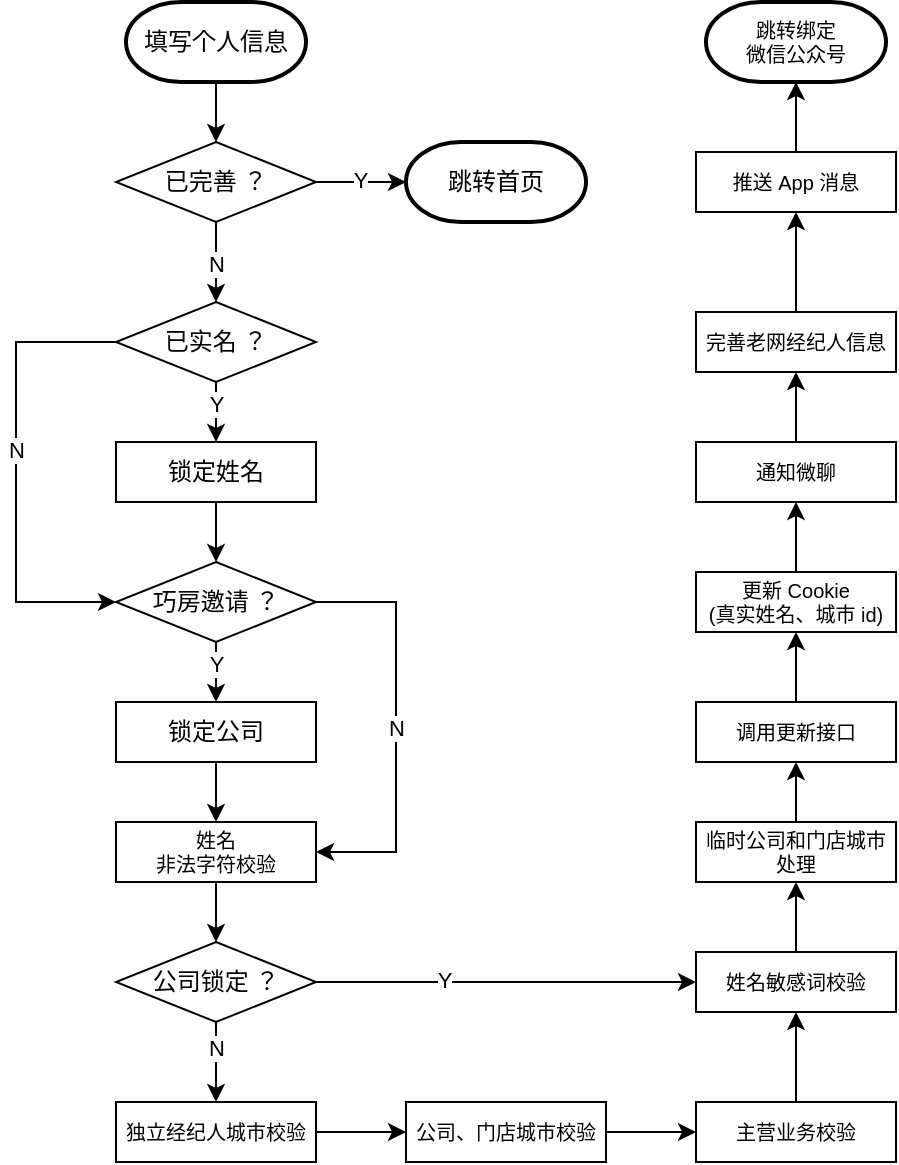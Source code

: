 <mxfile version="21.6.8" type="github">
  <diagram id="C5RBs43oDa-KdzZeNtuy" name="Page-1">
    <mxGraphModel dx="714" dy="593" grid="1" gridSize="10" guides="1" tooltips="1" connect="1" arrows="1" fold="1" page="1" pageScale="1" pageWidth="827" pageHeight="1169" background="#ffffff" math="0" shadow="0">
      <root>
        <mxCell id="WIyWlLk6GJQsqaUBKTNV-0" />
        <mxCell id="WIyWlLk6GJQsqaUBKTNV-1" parent="WIyWlLk6GJQsqaUBKTNV-0" />
        <mxCell id="gJ5oaePKxDbG1I1FtJPv-61" style="edgeStyle=orthogonalEdgeStyle;rounded=0;orthogonalLoop=1;jettySize=auto;html=1;" parent="WIyWlLk6GJQsqaUBKTNV-1" source="gJ5oaePKxDbG1I1FtJPv-0" target="gJ5oaePKxDbG1I1FtJPv-1" edge="1">
          <mxGeometry relative="1" as="geometry" />
        </mxCell>
        <mxCell id="gJ5oaePKxDbG1I1FtJPv-0" value="填写个人信息" style="strokeWidth=2;html=1;shape=mxgraph.flowchart.terminator;whiteSpace=wrap;" parent="WIyWlLk6GJQsqaUBKTNV-1" vertex="1">
          <mxGeometry x="164" y="30" width="90" height="40" as="geometry" />
        </mxCell>
        <mxCell id="gJ5oaePKxDbG1I1FtJPv-4" style="edgeStyle=orthogonalEdgeStyle;rounded=0;orthogonalLoop=1;jettySize=auto;html=1;entryX=0;entryY=0.5;entryDx=0;entryDy=0;entryPerimeter=0;" parent="WIyWlLk6GJQsqaUBKTNV-1" source="gJ5oaePKxDbG1I1FtJPv-1" target="gJ5oaePKxDbG1I1FtJPv-3" edge="1">
          <mxGeometry relative="1" as="geometry" />
        </mxCell>
        <mxCell id="gJ5oaePKxDbG1I1FtJPv-5" value="Y" style="edgeLabel;html=1;align=center;verticalAlign=middle;resizable=0;points=[];" parent="gJ5oaePKxDbG1I1FtJPv-4" vertex="1" connectable="0">
          <mxGeometry x="-0.015" y="1" relative="1" as="geometry">
            <mxPoint as="offset" />
          </mxGeometry>
        </mxCell>
        <mxCell id="gJ5oaePKxDbG1I1FtJPv-12" style="edgeStyle=orthogonalEdgeStyle;rounded=0;orthogonalLoop=1;jettySize=auto;html=1;entryX=0.5;entryY=0;entryDx=0;entryDy=0;" parent="WIyWlLk6GJQsqaUBKTNV-1" source="gJ5oaePKxDbG1I1FtJPv-1" target="gJ5oaePKxDbG1I1FtJPv-11" edge="1">
          <mxGeometry relative="1" as="geometry" />
        </mxCell>
        <mxCell id="gJ5oaePKxDbG1I1FtJPv-13" value="N" style="edgeLabel;html=1;align=center;verticalAlign=middle;resizable=0;points=[];" parent="gJ5oaePKxDbG1I1FtJPv-12" vertex="1" connectable="0">
          <mxGeometry x="-0.521" relative="1" as="geometry">
            <mxPoint y="11" as="offset" />
          </mxGeometry>
        </mxCell>
        <mxCell id="gJ5oaePKxDbG1I1FtJPv-1" value="已完善 ？" style="rhombus;whiteSpace=wrap;html=1;" parent="WIyWlLk6GJQsqaUBKTNV-1" vertex="1">
          <mxGeometry x="159" y="100" width="100" height="40" as="geometry" />
        </mxCell>
        <mxCell id="gJ5oaePKxDbG1I1FtJPv-3" value="跳转首页" style="strokeWidth=2;html=1;shape=mxgraph.flowchart.terminator;whiteSpace=wrap;" parent="WIyWlLk6GJQsqaUBKTNV-1" vertex="1">
          <mxGeometry x="304" y="100" width="90" height="40" as="geometry" />
        </mxCell>
        <mxCell id="gJ5oaePKxDbG1I1FtJPv-15" style="edgeStyle=orthogonalEdgeStyle;rounded=0;orthogonalLoop=1;jettySize=auto;html=1;entryX=0.5;entryY=0;entryDx=0;entryDy=0;" parent="WIyWlLk6GJQsqaUBKTNV-1" source="gJ5oaePKxDbG1I1FtJPv-11" target="gJ5oaePKxDbG1I1FtJPv-14" edge="1">
          <mxGeometry relative="1" as="geometry" />
        </mxCell>
        <mxCell id="gJ5oaePKxDbG1I1FtJPv-16" value="Y" style="edgeLabel;html=1;align=center;verticalAlign=middle;resizable=0;points=[];" parent="gJ5oaePKxDbG1I1FtJPv-15" vertex="1" connectable="0">
          <mxGeometry x="-0.183" y="2" relative="1" as="geometry">
            <mxPoint x="2" y="-9" as="offset" />
          </mxGeometry>
        </mxCell>
        <mxCell id="gJ5oaePKxDbG1I1FtJPv-26" style="edgeStyle=orthogonalEdgeStyle;rounded=0;orthogonalLoop=1;jettySize=auto;html=1;entryX=0;entryY=0.5;entryDx=0;entryDy=0;" parent="WIyWlLk6GJQsqaUBKTNV-1" source="gJ5oaePKxDbG1I1FtJPv-11" target="gJ5oaePKxDbG1I1FtJPv-17" edge="1">
          <mxGeometry relative="1" as="geometry">
            <Array as="points">
              <mxPoint x="109" y="200" />
              <mxPoint x="109" y="330" />
            </Array>
          </mxGeometry>
        </mxCell>
        <mxCell id="gJ5oaePKxDbG1I1FtJPv-27" value="N" style="edgeLabel;html=1;align=center;verticalAlign=middle;resizable=0;points=[];" parent="gJ5oaePKxDbG1I1FtJPv-26" vertex="1" connectable="0">
          <mxGeometry x="-0.095" relative="1" as="geometry">
            <mxPoint as="offset" />
          </mxGeometry>
        </mxCell>
        <mxCell id="gJ5oaePKxDbG1I1FtJPv-11" value="已实名 ？" style="rhombus;whiteSpace=wrap;html=1;" parent="WIyWlLk6GJQsqaUBKTNV-1" vertex="1">
          <mxGeometry x="159" y="180" width="100" height="40" as="geometry" />
        </mxCell>
        <mxCell id="gJ5oaePKxDbG1I1FtJPv-22" style="edgeStyle=orthogonalEdgeStyle;rounded=0;orthogonalLoop=1;jettySize=auto;html=1;entryX=0.5;entryY=0;entryDx=0;entryDy=0;" parent="WIyWlLk6GJQsqaUBKTNV-1" source="gJ5oaePKxDbG1I1FtJPv-14" target="gJ5oaePKxDbG1I1FtJPv-17" edge="1">
          <mxGeometry relative="1" as="geometry" />
        </mxCell>
        <mxCell id="gJ5oaePKxDbG1I1FtJPv-14" value="锁定姓名" style="rounded=0;whiteSpace=wrap;html=1;" parent="WIyWlLk6GJQsqaUBKTNV-1" vertex="1">
          <mxGeometry x="159" y="250" width="100" height="30" as="geometry" />
        </mxCell>
        <mxCell id="gJ5oaePKxDbG1I1FtJPv-24" style="edgeStyle=orthogonalEdgeStyle;rounded=0;orthogonalLoop=1;jettySize=auto;html=1;entryX=0.5;entryY=0;entryDx=0;entryDy=0;" parent="WIyWlLk6GJQsqaUBKTNV-1" source="gJ5oaePKxDbG1I1FtJPv-17" target="gJ5oaePKxDbG1I1FtJPv-23" edge="1">
          <mxGeometry relative="1" as="geometry" />
        </mxCell>
        <mxCell id="gJ5oaePKxDbG1I1FtJPv-25" value="Y" style="edgeLabel;html=1;align=center;verticalAlign=middle;resizable=0;points=[];" parent="gJ5oaePKxDbG1I1FtJPv-24" vertex="1" connectable="0">
          <mxGeometry x="-0.307" y="-1" relative="1" as="geometry">
            <mxPoint x="1" y="-7" as="offset" />
          </mxGeometry>
        </mxCell>
        <mxCell id="gJ5oaePKxDbG1I1FtJPv-33" value="N" style="edgeStyle=orthogonalEdgeStyle;rounded=0;orthogonalLoop=1;jettySize=auto;html=1;entryX=1;entryY=0.5;entryDx=0;entryDy=0;exitX=1;exitY=0.5;exitDx=0;exitDy=0;" parent="WIyWlLk6GJQsqaUBKTNV-1" source="gJ5oaePKxDbG1I1FtJPv-17" target="gJ5oaePKxDbG1I1FtJPv-29" edge="1">
          <mxGeometry relative="1" as="geometry">
            <Array as="points">
              <mxPoint x="299" y="330" />
              <mxPoint x="299" y="455" />
            </Array>
          </mxGeometry>
        </mxCell>
        <mxCell id="gJ5oaePKxDbG1I1FtJPv-17" value="巧房邀请 ？" style="rhombus;whiteSpace=wrap;html=1;" parent="WIyWlLk6GJQsqaUBKTNV-1" vertex="1">
          <mxGeometry x="159" y="310" width="100" height="40" as="geometry" />
        </mxCell>
        <mxCell id="gJ5oaePKxDbG1I1FtJPv-31" style="edgeStyle=orthogonalEdgeStyle;rounded=0;orthogonalLoop=1;jettySize=auto;html=1;entryX=0.5;entryY=0;entryDx=0;entryDy=0;" parent="WIyWlLk6GJQsqaUBKTNV-1" source="gJ5oaePKxDbG1I1FtJPv-23" target="gJ5oaePKxDbG1I1FtJPv-29" edge="1">
          <mxGeometry relative="1" as="geometry" />
        </mxCell>
        <mxCell id="gJ5oaePKxDbG1I1FtJPv-23" value="锁定公司" style="rounded=0;whiteSpace=wrap;html=1;" parent="WIyWlLk6GJQsqaUBKTNV-1" vertex="1">
          <mxGeometry x="159" y="380" width="100" height="30" as="geometry" />
        </mxCell>
        <mxCell id="gJ5oaePKxDbG1I1FtJPv-35" style="edgeStyle=orthogonalEdgeStyle;rounded=0;orthogonalLoop=1;jettySize=auto;html=1;entryX=0.5;entryY=0;entryDx=0;entryDy=0;" parent="WIyWlLk6GJQsqaUBKTNV-1" source="gJ5oaePKxDbG1I1FtJPv-29" target="gJ5oaePKxDbG1I1FtJPv-34" edge="1">
          <mxGeometry relative="1" as="geometry" />
        </mxCell>
        <mxCell id="gJ5oaePKxDbG1I1FtJPv-29" value="姓名&lt;br style=&quot;font-size: 10px;&quot;&gt;非法字符校验" style="rounded=0;whiteSpace=wrap;html=1;fontSize=10;" parent="WIyWlLk6GJQsqaUBKTNV-1" vertex="1">
          <mxGeometry x="159" y="440" width="100" height="30" as="geometry" />
        </mxCell>
        <mxCell id="gJ5oaePKxDbG1I1FtJPv-62" style="edgeStyle=orthogonalEdgeStyle;rounded=0;orthogonalLoop=1;jettySize=auto;html=1;entryX=0;entryY=0.5;entryDx=0;entryDy=0;" parent="WIyWlLk6GJQsqaUBKTNV-1" source="gJ5oaePKxDbG1I1FtJPv-30" target="gJ5oaePKxDbG1I1FtJPv-39" edge="1">
          <mxGeometry relative="1" as="geometry" />
        </mxCell>
        <mxCell id="gJ5oaePKxDbG1I1FtJPv-30" value="独立经纪人城市校验" style="rounded=0;whiteSpace=wrap;html=1;fontSize=10;" parent="WIyWlLk6GJQsqaUBKTNV-1" vertex="1">
          <mxGeometry x="159" y="580" width="100" height="30" as="geometry" />
        </mxCell>
        <mxCell id="gJ5oaePKxDbG1I1FtJPv-36" style="edgeStyle=orthogonalEdgeStyle;rounded=0;orthogonalLoop=1;jettySize=auto;html=1;" parent="WIyWlLk6GJQsqaUBKTNV-1" source="gJ5oaePKxDbG1I1FtJPv-34" target="gJ5oaePKxDbG1I1FtJPv-30" edge="1">
          <mxGeometry relative="1" as="geometry" />
        </mxCell>
        <mxCell id="gJ5oaePKxDbG1I1FtJPv-37" value="N" style="edgeLabel;html=1;align=center;verticalAlign=middle;resizable=0;points=[];" parent="gJ5oaePKxDbG1I1FtJPv-36" vertex="1" connectable="0">
          <mxGeometry x="-0.379" relative="1" as="geometry">
            <mxPoint as="offset" />
          </mxGeometry>
        </mxCell>
        <mxCell id="gJ5oaePKxDbG1I1FtJPv-76" style="edgeStyle=orthogonalEdgeStyle;rounded=0;orthogonalLoop=1;jettySize=auto;html=1;entryX=0;entryY=0.5;entryDx=0;entryDy=0;" parent="WIyWlLk6GJQsqaUBKTNV-1" source="gJ5oaePKxDbG1I1FtJPv-34" target="gJ5oaePKxDbG1I1FtJPv-43" edge="1">
          <mxGeometry relative="1" as="geometry" />
        </mxCell>
        <mxCell id="ZIFu1h4D7ISE_DopNv8C-0" value="Y" style="edgeLabel;html=1;align=center;verticalAlign=middle;resizable=0;points=[];" vertex="1" connectable="0" parent="gJ5oaePKxDbG1I1FtJPv-76">
          <mxGeometry x="-0.326" y="1" relative="1" as="geometry">
            <mxPoint as="offset" />
          </mxGeometry>
        </mxCell>
        <mxCell id="gJ5oaePKxDbG1I1FtJPv-34" value="公司锁定 ？" style="rhombus;whiteSpace=wrap;html=1;" parent="WIyWlLk6GJQsqaUBKTNV-1" vertex="1">
          <mxGeometry x="159" y="500" width="100" height="40" as="geometry" />
        </mxCell>
        <mxCell id="gJ5oaePKxDbG1I1FtJPv-63" style="edgeStyle=orthogonalEdgeStyle;rounded=0;orthogonalLoop=1;jettySize=auto;html=1;entryX=0;entryY=0.5;entryDx=0;entryDy=0;" parent="WIyWlLk6GJQsqaUBKTNV-1" source="gJ5oaePKxDbG1I1FtJPv-39" target="gJ5oaePKxDbG1I1FtJPv-41" edge="1">
          <mxGeometry relative="1" as="geometry" />
        </mxCell>
        <mxCell id="gJ5oaePKxDbG1I1FtJPv-39" value="公司、门店城市校验" style="rounded=0;whiteSpace=wrap;html=1;fontSize=10;" parent="WIyWlLk6GJQsqaUBKTNV-1" vertex="1">
          <mxGeometry x="304" y="580" width="100" height="30" as="geometry" />
        </mxCell>
        <mxCell id="gJ5oaePKxDbG1I1FtJPv-75" style="edgeStyle=orthogonalEdgeStyle;rounded=0;orthogonalLoop=1;jettySize=auto;html=1;entryX=0.5;entryY=1;entryDx=0;entryDy=0;" parent="WIyWlLk6GJQsqaUBKTNV-1" source="gJ5oaePKxDbG1I1FtJPv-41" target="gJ5oaePKxDbG1I1FtJPv-43" edge="1">
          <mxGeometry relative="1" as="geometry" />
        </mxCell>
        <mxCell id="gJ5oaePKxDbG1I1FtJPv-41" value="主营业务校验" style="rounded=0;whiteSpace=wrap;html=1;fontSize=10;" parent="WIyWlLk6GJQsqaUBKTNV-1" vertex="1">
          <mxGeometry x="449" y="580" width="100" height="30" as="geometry" />
        </mxCell>
        <mxCell id="gJ5oaePKxDbG1I1FtJPv-73" style="edgeStyle=orthogonalEdgeStyle;rounded=0;orthogonalLoop=1;jettySize=auto;html=1;exitX=0.5;exitY=0;exitDx=0;exitDy=0;entryX=0.5;entryY=1;entryDx=0;entryDy=0;" parent="WIyWlLk6GJQsqaUBKTNV-1" source="gJ5oaePKxDbG1I1FtJPv-43" target="gJ5oaePKxDbG1I1FtJPv-45" edge="1">
          <mxGeometry relative="1" as="geometry" />
        </mxCell>
        <mxCell id="gJ5oaePKxDbG1I1FtJPv-43" value="姓名敏感词校验" style="rounded=0;whiteSpace=wrap;html=1;fontSize=10;" parent="WIyWlLk6GJQsqaUBKTNV-1" vertex="1">
          <mxGeometry x="449" y="505" width="100" height="30" as="geometry" />
        </mxCell>
        <mxCell id="gJ5oaePKxDbG1I1FtJPv-68" style="edgeStyle=orthogonalEdgeStyle;rounded=0;orthogonalLoop=1;jettySize=auto;html=1;entryX=0.5;entryY=1;entryDx=0;entryDy=0;" parent="WIyWlLk6GJQsqaUBKTNV-1" source="gJ5oaePKxDbG1I1FtJPv-45" target="gJ5oaePKxDbG1I1FtJPv-47" edge="1">
          <mxGeometry relative="1" as="geometry" />
        </mxCell>
        <mxCell id="gJ5oaePKxDbG1I1FtJPv-45" value="临时公司和门店城市处理" style="rounded=0;whiteSpace=wrap;html=1;fontSize=10;" parent="WIyWlLk6GJQsqaUBKTNV-1" vertex="1">
          <mxGeometry x="449" y="440" width="100" height="30" as="geometry" />
        </mxCell>
        <mxCell id="gJ5oaePKxDbG1I1FtJPv-69" style="edgeStyle=orthogonalEdgeStyle;rounded=0;orthogonalLoop=1;jettySize=auto;html=1;entryX=0.5;entryY=1;entryDx=0;entryDy=0;" parent="WIyWlLk6GJQsqaUBKTNV-1" source="gJ5oaePKxDbG1I1FtJPv-47" target="gJ5oaePKxDbG1I1FtJPv-51" edge="1">
          <mxGeometry relative="1" as="geometry" />
        </mxCell>
        <mxCell id="gJ5oaePKxDbG1I1FtJPv-47" value="调用更新接口" style="rounded=0;whiteSpace=wrap;html=1;fontSize=10;" parent="WIyWlLk6GJQsqaUBKTNV-1" vertex="1">
          <mxGeometry x="449" y="380" width="100" height="30" as="geometry" />
        </mxCell>
        <mxCell id="gJ5oaePKxDbG1I1FtJPv-70" style="edgeStyle=orthogonalEdgeStyle;rounded=0;orthogonalLoop=1;jettySize=auto;html=1;entryX=0.5;entryY=1;entryDx=0;entryDy=0;" parent="WIyWlLk6GJQsqaUBKTNV-1" source="gJ5oaePKxDbG1I1FtJPv-51" target="gJ5oaePKxDbG1I1FtJPv-53" edge="1">
          <mxGeometry relative="1" as="geometry" />
        </mxCell>
        <mxCell id="gJ5oaePKxDbG1I1FtJPv-51" value="更新 Cookie&lt;br&gt;(真实姓名、城市 id)" style="rounded=0;whiteSpace=wrap;html=1;fontSize=10;" parent="WIyWlLk6GJQsqaUBKTNV-1" vertex="1">
          <mxGeometry x="449" y="315" width="100" height="30" as="geometry" />
        </mxCell>
        <mxCell id="gJ5oaePKxDbG1I1FtJPv-71" style="edgeStyle=orthogonalEdgeStyle;rounded=0;orthogonalLoop=1;jettySize=auto;html=1;entryX=0.5;entryY=1;entryDx=0;entryDy=0;" parent="WIyWlLk6GJQsqaUBKTNV-1" source="gJ5oaePKxDbG1I1FtJPv-53" target="gJ5oaePKxDbG1I1FtJPv-54" edge="1">
          <mxGeometry relative="1" as="geometry" />
        </mxCell>
        <mxCell id="gJ5oaePKxDbG1I1FtJPv-53" value="通知微聊" style="rounded=0;whiteSpace=wrap;html=1;fontSize=10;" parent="WIyWlLk6GJQsqaUBKTNV-1" vertex="1">
          <mxGeometry x="449" y="250" width="100" height="30" as="geometry" />
        </mxCell>
        <mxCell id="gJ5oaePKxDbG1I1FtJPv-72" style="edgeStyle=orthogonalEdgeStyle;rounded=0;orthogonalLoop=1;jettySize=auto;html=1;entryX=0.5;entryY=1;entryDx=0;entryDy=0;" parent="WIyWlLk6GJQsqaUBKTNV-1" source="gJ5oaePKxDbG1I1FtJPv-54" target="gJ5oaePKxDbG1I1FtJPv-55" edge="1">
          <mxGeometry relative="1" as="geometry" />
        </mxCell>
        <mxCell id="gJ5oaePKxDbG1I1FtJPv-54" value="完善老网经纪人信息" style="rounded=0;whiteSpace=wrap;html=1;fontSize=10;" parent="WIyWlLk6GJQsqaUBKTNV-1" vertex="1">
          <mxGeometry x="449" y="185" width="100" height="30" as="geometry" />
        </mxCell>
        <mxCell id="gJ5oaePKxDbG1I1FtJPv-74" style="edgeStyle=orthogonalEdgeStyle;rounded=0;orthogonalLoop=1;jettySize=auto;html=1;" parent="WIyWlLk6GJQsqaUBKTNV-1" source="gJ5oaePKxDbG1I1FtJPv-55" target="gJ5oaePKxDbG1I1FtJPv-59" edge="1">
          <mxGeometry relative="1" as="geometry" />
        </mxCell>
        <mxCell id="gJ5oaePKxDbG1I1FtJPv-55" value="推送 App 消息" style="rounded=0;whiteSpace=wrap;html=1;fontSize=10;" parent="WIyWlLk6GJQsqaUBKTNV-1" vertex="1">
          <mxGeometry x="449" y="105" width="100" height="30" as="geometry" />
        </mxCell>
        <mxCell id="gJ5oaePKxDbG1I1FtJPv-59" value="跳转绑定&lt;br style=&quot;font-size: 10px;&quot;&gt;微信公众号" style="strokeWidth=2;html=1;shape=mxgraph.flowchart.terminator;whiteSpace=wrap;fontSize=10;" parent="WIyWlLk6GJQsqaUBKTNV-1" vertex="1">
          <mxGeometry x="454" y="30" width="90" height="40" as="geometry" />
        </mxCell>
      </root>
    </mxGraphModel>
  </diagram>
</mxfile>
